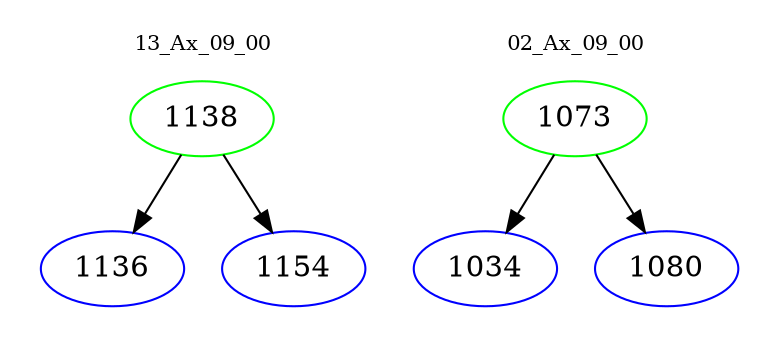 digraph{
subgraph cluster_0 {
color = white
label = "13_Ax_09_00";
fontsize=10;
T0_1138 [label="1138", color="green"]
T0_1138 -> T0_1136 [color="black"]
T0_1136 [label="1136", color="blue"]
T0_1138 -> T0_1154 [color="black"]
T0_1154 [label="1154", color="blue"]
}
subgraph cluster_1 {
color = white
label = "02_Ax_09_00";
fontsize=10;
T1_1073 [label="1073", color="green"]
T1_1073 -> T1_1034 [color="black"]
T1_1034 [label="1034", color="blue"]
T1_1073 -> T1_1080 [color="black"]
T1_1080 [label="1080", color="blue"]
}
}
